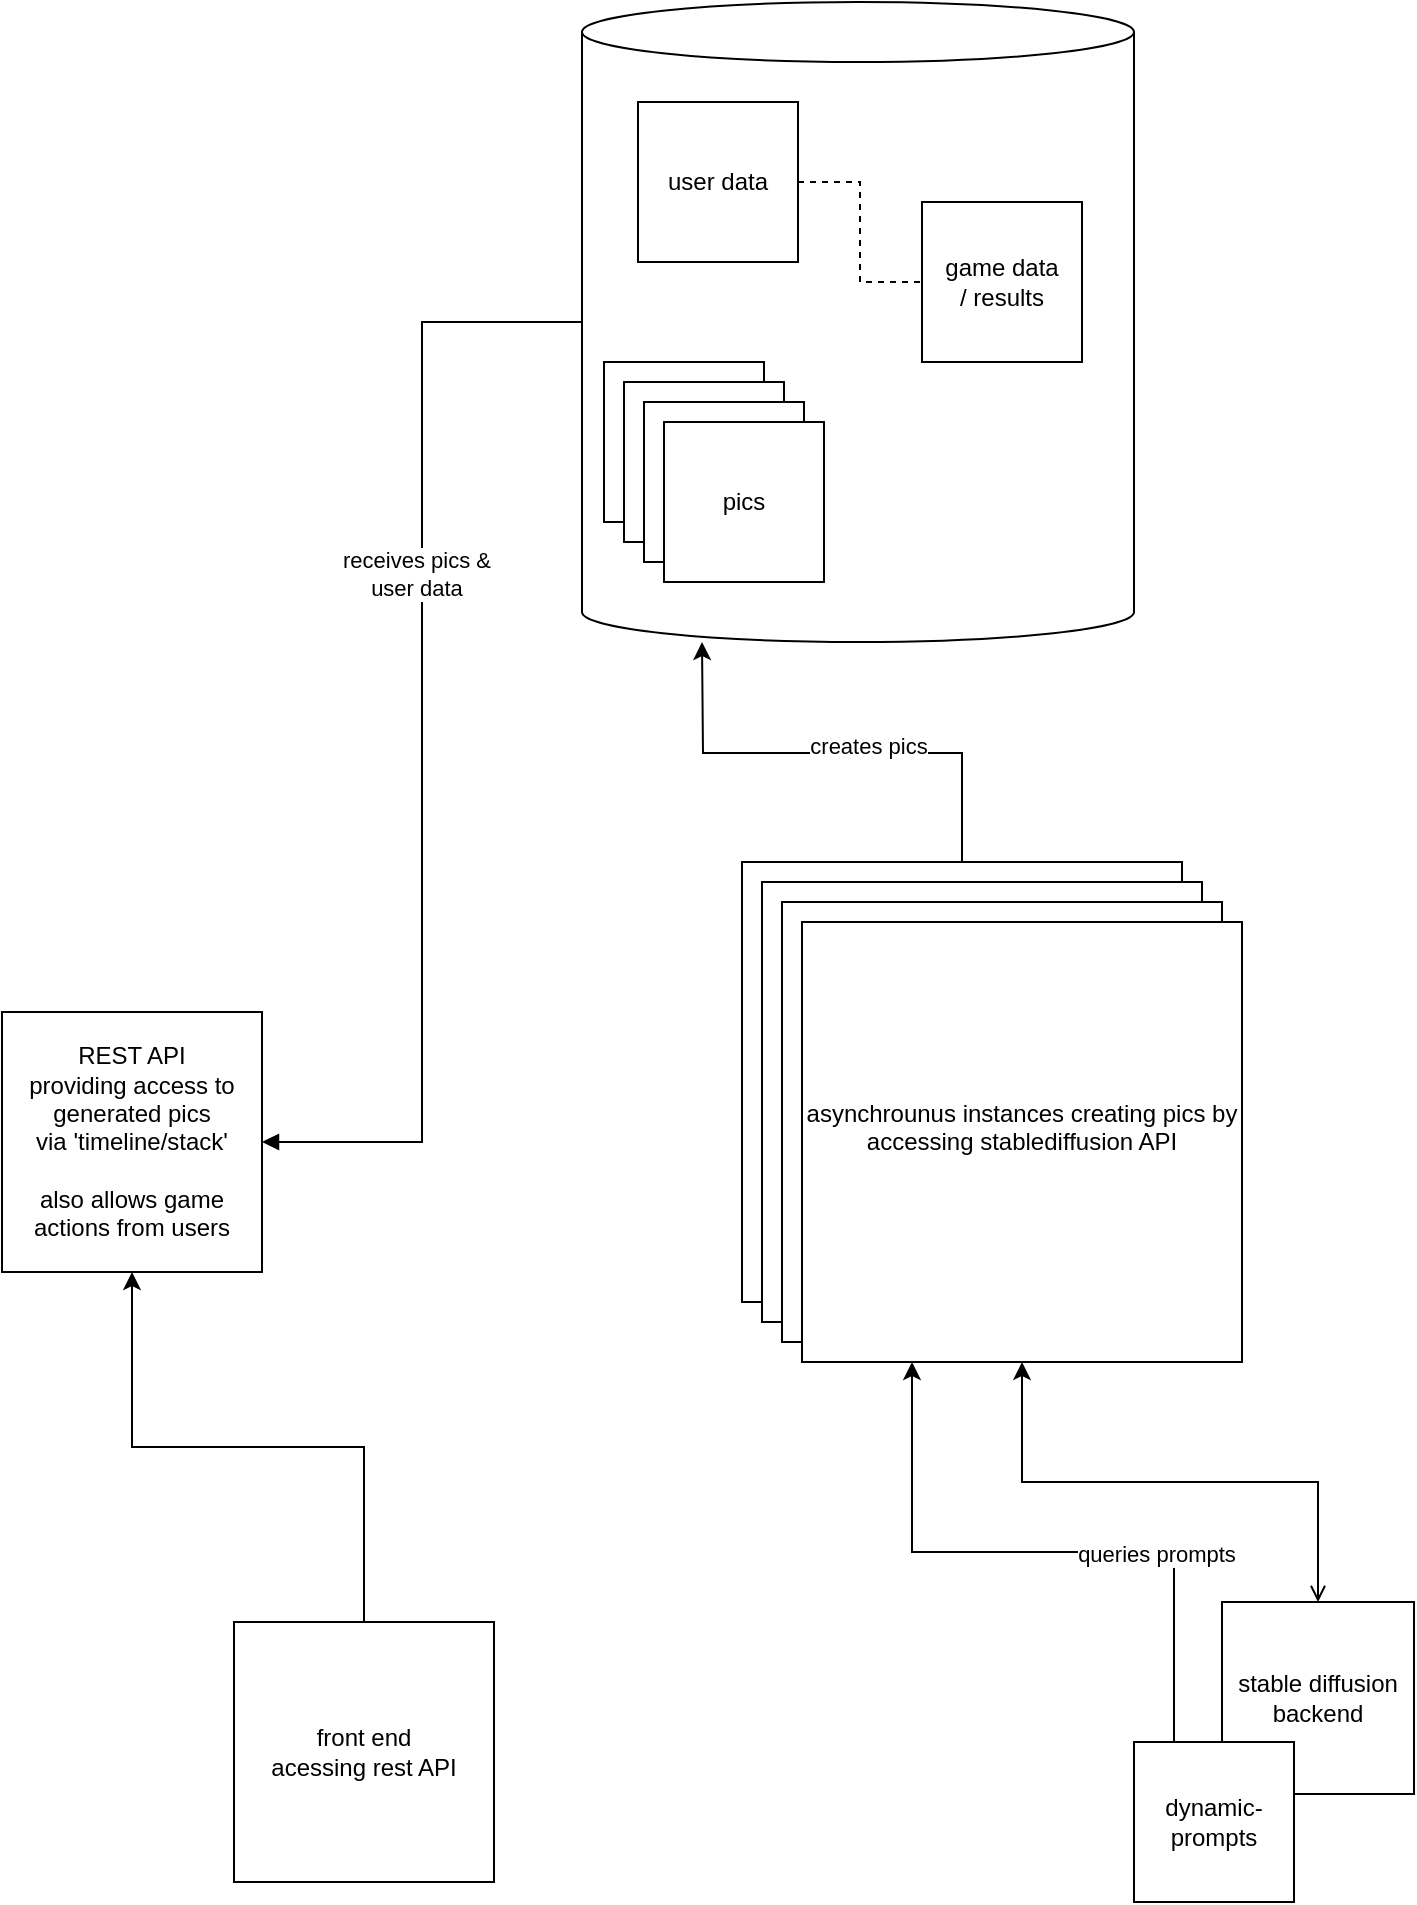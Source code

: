 <mxfile version="19.0.3" type="device" pages="3"><diagram id="g-ZXDKWnaUF0QWk5HJ0c" name="architecture"><mxGraphModel dx="1185" dy="754" grid="1" gridSize="10" guides="1" tooltips="1" connect="1" arrows="1" fold="1" page="1" pageScale="1" pageWidth="827" pageHeight="1169" math="0" shadow="0"><root><mxCell id="0"/><mxCell id="1" parent="0"/><mxCell id="LFQywxk9ad0xt5aO6rRT-7" style="edgeStyle=orthogonalEdgeStyle;rounded=0;orthogonalLoop=1;jettySize=auto;html=1;exitX=0.5;exitY=0;exitDx=0;exitDy=0;entryX=0.5;entryY=1;entryDx=0;entryDy=0;" edge="1" parent="1" source="LFQywxk9ad0xt5aO6rRT-1"><mxGeometry relative="1" as="geometry"><mxPoint x="414" y="430" as="targetPoint"/></mxGeometry></mxCell><mxCell id="LFQywxk9ad0xt5aO6rRT-12" value="creates pics" style="edgeLabel;html=1;align=center;verticalAlign=middle;resizable=0;points=[];" vertex="1" connectable="0" parent="LFQywxk9ad0xt5aO6rRT-7"><mxGeometry x="-0.147" y="-4" relative="1" as="geometry"><mxPoint as="offset"/></mxGeometry></mxCell><mxCell id="LFQywxk9ad0xt5aO6rRT-1" value="" style="whiteSpace=wrap;html=1;aspect=fixed;" vertex="1" parent="1"><mxGeometry x="434" y="540" width="220" height="220" as="geometry"/></mxCell><mxCell id="LFQywxk9ad0xt5aO6rRT-2" value="" style="whiteSpace=wrap;html=1;aspect=fixed;" vertex="1" parent="1"><mxGeometry x="444" y="550" width="220" height="220" as="geometry"/></mxCell><mxCell id="LFQywxk9ad0xt5aO6rRT-3" value="" style="whiteSpace=wrap;html=1;aspect=fixed;" vertex="1" parent="1"><mxGeometry x="454" y="560" width="220" height="220" as="geometry"/></mxCell><mxCell id="LFQywxk9ad0xt5aO6rRT-4" value="asynchrounus instances creating pics by accessing stablediffusion API&lt;br&gt;&lt;br&gt;" style="whiteSpace=wrap;html=1;aspect=fixed;" vertex="1" parent="1"><mxGeometry x="464" y="570" width="220" height="220" as="geometry"/></mxCell><mxCell id="LFQywxk9ad0xt5aO6rRT-6" style="edgeStyle=orthogonalEdgeStyle;rounded=0;orthogonalLoop=1;jettySize=auto;html=1;entryX=0;entryY=0.5;entryDx=0;entryDy=0;entryPerimeter=0;startArrow=block;startFill=1;endArrow=none;endFill=0;" edge="1" parent="1" source="LFQywxk9ad0xt5aO6rRT-5" target="LFQywxk9ad0xt5aO6rRT-13"><mxGeometry relative="1" as="geometry"><mxPoint x="254" y="450" as="targetPoint"/></mxGeometry></mxCell><mxCell id="LFQywxk9ad0xt5aO6rRT-28" value="receives pics &amp;amp;&lt;br&gt;user data" style="edgeLabel;html=1;align=center;verticalAlign=middle;resizable=0;points=[];" vertex="1" connectable="0" parent="LFQywxk9ad0xt5aO6rRT-6"><mxGeometry x="0.277" y="3" relative="1" as="geometry"><mxPoint as="offset"/></mxGeometry></mxCell><mxCell id="LFQywxk9ad0xt5aO6rRT-5" value="REST API&lt;br&gt;providing access to generated pics&lt;br&gt;via 'timeline/stack'&lt;br&gt;&lt;br&gt;also allows game actions from users" style="whiteSpace=wrap;html=1;aspect=fixed;" vertex="1" parent="1"><mxGeometry x="64" y="615" width="130" height="130" as="geometry"/></mxCell><mxCell id="LFQywxk9ad0xt5aO6rRT-13" value="" style="shape=cylinder3;whiteSpace=wrap;html=1;boundedLbl=1;backgroundOutline=1;size=15;" vertex="1" parent="1"><mxGeometry x="354" y="110" width="276" height="320" as="geometry"/></mxCell><mxCell id="LFQywxk9ad0xt5aO6rRT-14" value="" style="whiteSpace=wrap;html=1;aspect=fixed;" vertex="1" parent="1"><mxGeometry x="365" y="290" width="80" height="80" as="geometry"/></mxCell><mxCell id="LFQywxk9ad0xt5aO6rRT-15" value="" style="whiteSpace=wrap;html=1;aspect=fixed;" vertex="1" parent="1"><mxGeometry x="375" y="300" width="80" height="80" as="geometry"/></mxCell><mxCell id="LFQywxk9ad0xt5aO6rRT-16" value="" style="whiteSpace=wrap;html=1;aspect=fixed;" vertex="1" parent="1"><mxGeometry x="385" y="310" width="80" height="80" as="geometry"/></mxCell><mxCell id="LFQywxk9ad0xt5aO6rRT-17" value="pics" style="whiteSpace=wrap;html=1;aspect=fixed;" vertex="1" parent="1"><mxGeometry x="395" y="320" width="80" height="80" as="geometry"/></mxCell><mxCell id="LFQywxk9ad0xt5aO6rRT-21" style="edgeStyle=orthogonalEdgeStyle;rounded=0;orthogonalLoop=1;jettySize=auto;html=1;entryX=0.5;entryY=1;entryDx=0;entryDy=0;startArrow=open;startFill=0;endArrow=classic;endFill=1;" edge="1" parent="1" source="LFQywxk9ad0xt5aO6rRT-20" target="LFQywxk9ad0xt5aO6rRT-4"><mxGeometry relative="1" as="geometry"/></mxCell><mxCell id="LFQywxk9ad0xt5aO6rRT-20" value="stable diffusion backend" style="whiteSpace=wrap;html=1;aspect=fixed;" vertex="1" parent="1"><mxGeometry x="674" y="910" width="96" height="96" as="geometry"/></mxCell><mxCell id="LFQywxk9ad0xt5aO6rRT-25" style="edgeStyle=orthogonalEdgeStyle;rounded=0;orthogonalLoop=1;jettySize=auto;html=1;entryX=0.25;entryY=1;entryDx=0;entryDy=0;startArrow=none;startFill=0;endArrow=classic;endFill=1;exitX=0.25;exitY=0;exitDx=0;exitDy=0;" edge="1" parent="1" source="LFQywxk9ad0xt5aO6rRT-24" target="LFQywxk9ad0xt5aO6rRT-4"><mxGeometry relative="1" as="geometry"/></mxCell><mxCell id="LFQywxk9ad0xt5aO6rRT-26" value="queries prompts" style="edgeLabel;html=1;align=center;verticalAlign=middle;resizable=0;points=[];" vertex="1" connectable="0" parent="LFQywxk9ad0xt5aO6rRT-25"><mxGeometry x="-0.353" y="1" relative="1" as="geometry"><mxPoint as="offset"/></mxGeometry></mxCell><mxCell id="LFQywxk9ad0xt5aO6rRT-24" value="dynamic-prompts" style="whiteSpace=wrap;html=1;aspect=fixed;" vertex="1" parent="1"><mxGeometry x="630" y="980" width="80" height="80" as="geometry"/></mxCell><mxCell id="LFQywxk9ad0xt5aO6rRT-32" style="edgeStyle=orthogonalEdgeStyle;rounded=0;orthogonalLoop=1;jettySize=auto;html=1;entryX=0;entryY=0.5;entryDx=0;entryDy=0;startArrow=none;startFill=0;endArrow=none;endFill=0;dashed=1;" edge="1" parent="1" source="LFQywxk9ad0xt5aO6rRT-27" target="LFQywxk9ad0xt5aO6rRT-31"><mxGeometry relative="1" as="geometry"/></mxCell><mxCell id="LFQywxk9ad0xt5aO6rRT-27" value="user data" style="whiteSpace=wrap;html=1;aspect=fixed;" vertex="1" parent="1"><mxGeometry x="382" y="160" width="80" height="80" as="geometry"/></mxCell><mxCell id="LFQywxk9ad0xt5aO6rRT-30" style="edgeStyle=orthogonalEdgeStyle;rounded=0;orthogonalLoop=1;jettySize=auto;html=1;entryX=0.5;entryY=1;entryDx=0;entryDy=0;startArrow=none;startFill=0;endArrow=classic;endFill=1;" edge="1" parent="1" source="LFQywxk9ad0xt5aO6rRT-29" target="LFQywxk9ad0xt5aO6rRT-5"><mxGeometry relative="1" as="geometry"/></mxCell><mxCell id="LFQywxk9ad0xt5aO6rRT-29" value="front end&lt;br&gt;acessing rest API" style="whiteSpace=wrap;html=1;aspect=fixed;" vertex="1" parent="1"><mxGeometry x="180" y="920" width="130" height="130" as="geometry"/></mxCell><mxCell id="LFQywxk9ad0xt5aO6rRT-31" value="game data&lt;br&gt;/ results" style="whiteSpace=wrap;html=1;aspect=fixed;" vertex="1" parent="1"><mxGeometry x="524" y="210" width="80" height="80" as="geometry"/></mxCell></root></mxGraphModel></diagram><diagram id="WKnJihntGuok0lzv449q" name="gamemodes"><mxGraphModel dx="2249" dy="905" grid="1" gridSize="10" guides="1" tooltips="1" connect="1" arrows="1" fold="1" page="1" pageScale="1" pageWidth="827" pageHeight="1169" math="0" shadow="0"><root><mxCell id="0"/><mxCell id="1" parent="0"/><mxCell id="xZoYG4QqxxobNsOXMixJ-1" value="LIMIT_MATCH" style="rounded=0;whiteSpace=wrap;html=1;fillColor=#fa6800;fontColor=#000000;strokeColor=#C73500;" parent="1" vertex="1"><mxGeometry x="-590" y="90" width="120" height="60" as="geometry"/></mxCell><mxCell id="xZoYG4QqxxobNsOXMixJ-2" value="TIMED_MATCH" style="rounded=0;whiteSpace=wrap;html=1;fillColor=#e3c800;fontColor=#000000;strokeColor=#B09500;" parent="1" vertex="1"><mxGeometry x="430" y="1025" width="120" height="60" as="geometry"/></mxCell><mxCell id="xZoYG4QqxxobNsOXMixJ-3" value="RAW_MATCH" style="rounded=0;whiteSpace=wrap;html=1;fillColor=#1ba1e2;fontColor=#ffffff;strokeColor=#006EAF;" parent="1" vertex="1"><mxGeometry x="440" y="190" width="120" height="60" as="geometry"/></mxCell><mxCell id="xZoYG4QqxxobNsOXMixJ-5" value="&lt;font style=&quot;font-size: 46px;&quot;&gt;HOME&lt;/font&gt;" style="rounded=0;whiteSpace=wrap;html=1;" parent="1" vertex="1"><mxGeometry x="-260" y="620" width="240" height="410" as="geometry"/></mxCell><mxCell id="xZoYG4QqxxobNsOXMixJ-6" value="" style="rounded=1;whiteSpace=wrap;html=1;" parent="1" vertex="1"><mxGeometry x="-260" y="990" width="240" height="40" as="geometry"/></mxCell><mxCell id="xZoYG4QqxxobNsOXMixJ-52" style="edgeStyle=orthogonalEdgeStyle;rounded=0;orthogonalLoop=1;jettySize=auto;html=1;exitX=1;exitY=0.5;exitDx=0;exitDy=0;entryX=-0.001;entryY=0.557;entryDx=0;entryDy=0;entryPerimeter=0;curved=1;fillColor=#1ba1e2;strokeColor=#006EAF;" parent="1" source="xZoYG4QqxxobNsOXMixJ-11" target="xZoYG4QqxxobNsOXMixJ-16" edge="1"><mxGeometry relative="1" as="geometry"/></mxCell><mxCell id="xZoYG4QqxxobNsOXMixJ-7" value="" style="ellipse;whiteSpace=wrap;html=1;" parent="1" vertex="1"><mxGeometry x="-170" y="970" width="60" height="60" as="geometry"/></mxCell><mxCell id="xZoYG4QqxxobNsOXMixJ-78" style="edgeStyle=orthogonalEdgeStyle;curved=1;rounded=0;orthogonalLoop=1;jettySize=auto;html=1;exitX=0;exitY=0.5;exitDx=0;exitDy=0;fontSize=46;fillColor=#fa6800;strokeColor=#C73500;" parent="1" source="xZoYG4QqxxobNsOXMixJ-8" target="xZoYG4QqxxobNsOXMixJ-70" edge="1"><mxGeometry relative="1" as="geometry"/></mxCell><mxCell id="xZoYG4QqxxobNsOXMixJ-8" value="" style="rounded=0;whiteSpace=wrap;html=1;" parent="1" vertex="1"><mxGeometry x="-250" y="995" width="30" height="30" as="geometry"/></mxCell><mxCell id="xZoYG4QqxxobNsOXMixJ-9" value="" style="rounded=0;whiteSpace=wrap;html=1;" parent="1" vertex="1"><mxGeometry x="-211.5" y="995" width="30" height="30" as="geometry"/></mxCell><mxCell id="xZoYG4QqxxobNsOXMixJ-77" style="edgeStyle=orthogonalEdgeStyle;curved=1;rounded=0;orthogonalLoop=1;jettySize=auto;html=1;exitX=0.75;exitY=1;exitDx=0;exitDy=0;fillColor=#e3c800;strokeColor=#B09500;" parent="1" source="xZoYG4QqxxobNsOXMixJ-10" target="xZoYG4QqxxobNsOXMixJ-53" edge="1"><mxGeometry relative="1" as="geometry"/></mxCell><mxCell id="xZoYG4QqxxobNsOXMixJ-10" value="" style="rounded=0;whiteSpace=wrap;html=1;" parent="1" vertex="1"><mxGeometry x="-100" y="995" width="30" height="30" as="geometry"/></mxCell><mxCell id="xZoYG4QqxxobNsOXMixJ-11" value="" style="rounded=0;whiteSpace=wrap;html=1;" parent="1" vertex="1"><mxGeometry x="-61.5" y="995" width="30" height="30" as="geometry"/></mxCell><mxCell id="xZoYG4QqxxobNsOXMixJ-23" value="" style="group;fillColor=none;fontColor=#ffffff;strokeColor=default;" parent="1" vertex="1" connectable="0"><mxGeometry x="380" y="310" width="240" height="410" as="geometry"/></mxCell><mxCell id="xZoYG4QqxxobNsOXMixJ-16" value="" style="rounded=0;whiteSpace=wrap;html=1;" parent="xZoYG4QqxxobNsOXMixJ-23" vertex="1"><mxGeometry width="240" height="410" as="geometry"/></mxCell><mxCell id="xZoYG4QqxxobNsOXMixJ-17" value="" style="rounded=1;whiteSpace=wrap;html=1;strokeColor=#110AF0;" parent="xZoYG4QqxxobNsOXMixJ-23" vertex="1"><mxGeometry y="370" width="240" height="40" as="geometry"/></mxCell><mxCell id="xZoYG4QqxxobNsOXMixJ-18" value="" style="ellipse;whiteSpace=wrap;html=1;" parent="xZoYG4QqxxobNsOXMixJ-23" vertex="1"><mxGeometry x="90" y="350" width="60" height="60" as="geometry"/></mxCell><mxCell id="xZoYG4QqxxobNsOXMixJ-19" value="" style="rounded=0;whiteSpace=wrap;html=1;" parent="xZoYG4QqxxobNsOXMixJ-23" vertex="1"><mxGeometry x="10" y="375" width="30" height="30" as="geometry"/></mxCell><mxCell id="xZoYG4QqxxobNsOXMixJ-20" value="" style="rounded=0;whiteSpace=wrap;html=1;" parent="xZoYG4QqxxobNsOXMixJ-23" vertex="1"><mxGeometry x="48.5" y="375" width="30" height="30" as="geometry"/></mxCell><mxCell id="xZoYG4QqxxobNsOXMixJ-21" value="" style="rounded=0;whiteSpace=wrap;html=1;" parent="xZoYG4QqxxobNsOXMixJ-23" vertex="1"><mxGeometry x="160" y="375" width="30" height="30" as="geometry"/></mxCell><mxCell id="xZoYG4QqxxobNsOXMixJ-22" value="" style="rounded=0;whiteSpace=wrap;html=1;" parent="xZoYG4QqxxobNsOXMixJ-23" vertex="1"><mxGeometry x="198.5" y="375" width="30" height="30" as="geometry"/></mxCell><mxCell id="xZoYG4QqxxobNsOXMixJ-24" value="" style="group" parent="xZoYG4QqxxobNsOXMixJ-23" vertex="1" connectable="0"><mxGeometry x="10" y="10" width="218.5" height="200" as="geometry"/></mxCell><mxCell id="xZoYG4QqxxobNsOXMixJ-13" value="" style="whiteSpace=wrap;html=1;aspect=fixed;strokeColor=#840AF0;" parent="xZoYG4QqxxobNsOXMixJ-24" vertex="1"><mxGeometry x="63.5" y="22.5" width="155" height="155" as="geometry"/></mxCell><mxCell id="xZoYG4QqxxobNsOXMixJ-14" value="" style="whiteSpace=wrap;html=1;aspect=fixed;" parent="xZoYG4QqxxobNsOXMixJ-24" vertex="1"><mxGeometry y="22.5" width="155" height="155" as="geometry"/></mxCell><mxCell id="xZoYG4QqxxobNsOXMixJ-15" value="" style="whiteSpace=wrap;html=1;aspect=fixed;strokeColor=#16F016;" parent="xZoYG4QqxxobNsOXMixJ-24" vertex="1"><mxGeometry x="10" width="200" height="200" as="geometry"/></mxCell><mxCell id="xZoYG4QqxxobNsOXMixJ-25" value="" style="rounded=0;whiteSpace=wrap;html=1;strokeColor=#F03B2E;" parent="xZoYG4QqxxobNsOXMixJ-23" vertex="1"><mxGeometry x="7.5" y="230" width="225" height="110" as="geometry"/></mxCell><mxCell id="xZoYG4QqxxobNsOXMixJ-26" value="" style="shape=flexArrow;endArrow=classic;html=1;rounded=0;" parent="xZoYG4QqxxobNsOXMixJ-23" edge="1"><mxGeometry width="50" height="50" relative="1" as="geometry"><mxPoint x="120.08" y="300" as="sourcePoint"/><mxPoint x="119.83" y="330" as="targetPoint"/></mxGeometry></mxCell><mxCell id="xZoYG4QqxxobNsOXMixJ-31" value="Feuer" style="rounded=1;whiteSpace=wrap;html=1;strokeColor=#110AF0;" parent="xZoYG4QqxxobNsOXMixJ-23" vertex="1"><mxGeometry x="20" y="245" width="40" height="20" as="geometry"/></mxCell><mxCell id="xZoYG4QqxxobNsOXMixJ-47" value="Qualm" style="rounded=1;whiteSpace=wrap;html=1;strokeColor=#110AF0;" parent="xZoYG4QqxxobNsOXMixJ-23" vertex="1"><mxGeometry x="70" y="245" width="40" height="20" as="geometry"/></mxCell><mxCell id="xZoYG4QqxxobNsOXMixJ-48" value="Brand" style="rounded=1;whiteSpace=wrap;html=1;strokeColor=#110AF0;" parent="xZoYG4QqxxobNsOXMixJ-23" vertex="1"><mxGeometry x="120" y="245" width="40" height="20" as="geometry"/></mxCell><mxCell id="xZoYG4QqxxobNsOXMixJ-49" value="Baum" style="rounded=1;whiteSpace=wrap;html=1;strokeColor=#110AF0;" parent="xZoYG4QqxxobNsOXMixJ-23" vertex="1"><mxGeometry x="170" y="245" width="40" height="20" as="geometry"/></mxCell><mxCell id="xZoYG4QqxxobNsOXMixJ-50" value="Draußen" style="rounded=1;whiteSpace=wrap;html=1;strokeColor=#110AF0;" parent="xZoYG4QqxxobNsOXMixJ-23" vertex="1"><mxGeometry x="20" y="275" width="50" height="20" as="geometry"/></mxCell><mxCell id="xZoYG4QqxxobNsOXMixJ-51" value="Nacht" style="rounded=1;whiteSpace=wrap;html=1;strokeColor=#110AF0;" parent="xZoYG4QqxxobNsOXMixJ-23" vertex="1"><mxGeometry x="80" y="275" width="40" height="20" as="geometry"/></mxCell><mxCell id="xZoYG4QqxxobNsOXMixJ-27" value="Menu bar" style="text;html=1;align=center;verticalAlign=middle;resizable=0;points=[];autosize=1;strokeColor=#001DBC;fillColor=#0050ef;fontColor=#ffffff;" parent="1" vertex="1"><mxGeometry x="254" y="720" width="70" height="20" as="geometry"/></mxCell><mxCell id="xZoYG4QqxxobNsOXMixJ-28" value="zu matchendes pic" style="text;html=1;align=center;verticalAlign=middle;resizable=0;points=[];autosize=1;strokeColor=#005700;fillColor=#008a00;fontColor=#ffffff;" parent="1" vertex="1"><mxGeometry x="260" y="410" width="120" height="20" as="geometry"/></mxCell><mxCell id="xZoYG4QqxxobNsOXMixJ-29" value="nächstes pic" style="text;html=1;align=center;verticalAlign=middle;resizable=0;points=[];autosize=1;strokeColor=#3700CC;fillColor=#6a00ff;fontColor=#ffffff;" parent="1" vertex="1"><mxGeometry x="640" y="360" width="80" height="20" as="geometry"/></mxCell><mxCell id="xZoYG4QqxxobNsOXMixJ-30" value="box zum extenden mit&lt;br&gt;prompt key words zum&amp;nbsp;&lt;br&gt;auswählen" style="text;html=1;align=center;verticalAlign=middle;resizable=0;points=[];autosize=1;strokeColor=#6F0000;fillColor=#a20025;fontColor=#ffffff;" parent="1" vertex="1"><mxGeometry x="210" y="580" width="140" height="50" as="geometry"/></mxCell><mxCell id="xZoYG4QqxxobNsOXMixJ-60" value="" style="group" parent="1" vertex="1" connectable="0"><mxGeometry x="350" y="1169" width="240" height="410" as="geometry"/></mxCell><mxCell id="xZoYG4QqxxobNsOXMixJ-53" value="" style="rounded=0;whiteSpace=wrap;html=1;" parent="xZoYG4QqxxobNsOXMixJ-60" vertex="1"><mxGeometry width="240" height="410" as="geometry"/></mxCell><mxCell id="xZoYG4QqxxobNsOXMixJ-54" value="" style="rounded=1;whiteSpace=wrap;html=1;" parent="xZoYG4QqxxobNsOXMixJ-60" vertex="1"><mxGeometry y="370" width="240" height="40" as="geometry"/></mxCell><mxCell id="xZoYG4QqxxobNsOXMixJ-55" value="" style="ellipse;whiteSpace=wrap;html=1;" parent="xZoYG4QqxxobNsOXMixJ-60" vertex="1"><mxGeometry x="90" y="350" width="60" height="60" as="geometry"/></mxCell><mxCell id="xZoYG4QqxxobNsOXMixJ-56" value="" style="rounded=0;whiteSpace=wrap;html=1;" parent="xZoYG4QqxxobNsOXMixJ-60" vertex="1"><mxGeometry x="10" y="375" width="30" height="30" as="geometry"/></mxCell><mxCell id="xZoYG4QqxxobNsOXMixJ-57" value="" style="rounded=0;whiteSpace=wrap;html=1;" parent="xZoYG4QqxxobNsOXMixJ-60" vertex="1"><mxGeometry x="48.5" y="375" width="30" height="30" as="geometry"/></mxCell><mxCell id="xZoYG4QqxxobNsOXMixJ-58" value="" style="rounded=0;whiteSpace=wrap;html=1;" parent="xZoYG4QqxxobNsOXMixJ-60" vertex="1"><mxGeometry x="160" y="375" width="30" height="30" as="geometry"/></mxCell><mxCell id="xZoYG4QqxxobNsOXMixJ-59" value="" style="rounded=0;whiteSpace=wrap;html=1;" parent="xZoYG4QqxxobNsOXMixJ-60" vertex="1"><mxGeometry x="198.5" y="375" width="30" height="30" as="geometry"/></mxCell><mxCell id="xZoYG4QqxxobNsOXMixJ-69" value="" style="group" parent="1" vertex="1" connectable="0"><mxGeometry x="-653" y="210" width="240" height="410" as="geometry"/></mxCell><mxCell id="xZoYG4QqxxobNsOXMixJ-70" value="" style="rounded=0;whiteSpace=wrap;html=1;" parent="xZoYG4QqxxobNsOXMixJ-69" vertex="1"><mxGeometry width="240" height="410" as="geometry"/></mxCell><mxCell id="xZoYG4QqxxobNsOXMixJ-71" value="" style="rounded=1;whiteSpace=wrap;html=1;" parent="xZoYG4QqxxobNsOXMixJ-69" vertex="1"><mxGeometry y="370" width="240" height="40" as="geometry"/></mxCell><mxCell id="xZoYG4QqxxobNsOXMixJ-72" value="" style="ellipse;whiteSpace=wrap;html=1;" parent="xZoYG4QqxxobNsOXMixJ-69" vertex="1"><mxGeometry x="90" y="350" width="60" height="60" as="geometry"/></mxCell><mxCell id="xZoYG4QqxxobNsOXMixJ-73" value="" style="rounded=0;whiteSpace=wrap;html=1;" parent="xZoYG4QqxxobNsOXMixJ-69" vertex="1"><mxGeometry x="10" y="375" width="30" height="30" as="geometry"/></mxCell><mxCell id="xZoYG4QqxxobNsOXMixJ-74" value="" style="rounded=0;whiteSpace=wrap;html=1;" parent="xZoYG4QqxxobNsOXMixJ-69" vertex="1"><mxGeometry x="48.5" y="375" width="30" height="30" as="geometry"/></mxCell><mxCell id="xZoYG4QqxxobNsOXMixJ-75" value="" style="rounded=0;whiteSpace=wrap;html=1;" parent="xZoYG4QqxxobNsOXMixJ-69" vertex="1"><mxGeometry x="160" y="375" width="30" height="30" as="geometry"/></mxCell><mxCell id="xZoYG4QqxxobNsOXMixJ-76" value="" style="rounded=0;whiteSpace=wrap;html=1;" parent="xZoYG4QqxxobNsOXMixJ-69" vertex="1"><mxGeometry x="198.5" y="375" width="30" height="30" as="geometry"/></mxCell></root></mxGraphModel></diagram><diagram id="cRvaQqkIUYPg1DfzE-JW" name="database-model"><mxGraphModel dx="1422" dy="905" grid="1" gridSize="10" guides="1" tooltips="1" connect="1" arrows="1" fold="1" page="1" pageScale="1" pageWidth="827" pageHeight="1169" math="0" shadow="0"><root><mxCell id="0"/><mxCell id="1" parent="0"/><mxCell id="KRawxSA2UIgPW6qzrhLd-1" value="gen_pic" style="shape=table;startSize=30;container=1;collapsible=1;childLayout=tableLayout;fixedRows=1;rowLines=0;fontStyle=1;align=center;resizeLast=1;" parent="1" vertex="1"><mxGeometry x="170" y="180" width="180" height="190" as="geometry"/></mxCell><mxCell id="KRawxSA2UIgPW6qzrhLd-2" value="" style="shape=tableRow;horizontal=0;startSize=0;swimlaneHead=0;swimlaneBody=0;fillColor=none;collapsible=0;dropTarget=0;points=[[0,0.5],[1,0.5]];portConstraint=eastwest;top=0;left=0;right=0;bottom=1;" parent="KRawxSA2UIgPW6qzrhLd-1" vertex="1"><mxGeometry y="30" width="180" height="30" as="geometry"/></mxCell><mxCell id="KRawxSA2UIgPW6qzrhLd-3" value="PK" style="shape=partialRectangle;connectable=0;fillColor=none;top=0;left=0;bottom=0;right=0;fontStyle=1;overflow=hidden;" parent="KRawxSA2UIgPW6qzrhLd-2" vertex="1"><mxGeometry width="30" height="30" as="geometry"><mxRectangle width="30" height="30" as="alternateBounds"/></mxGeometry></mxCell><mxCell id="KRawxSA2UIgPW6qzrhLd-4" value="id" style="shape=partialRectangle;connectable=0;fillColor=none;top=0;left=0;bottom=0;right=0;align=left;spacingLeft=6;fontStyle=5;overflow=hidden;" parent="KRawxSA2UIgPW6qzrhLd-2" vertex="1"><mxGeometry x="30" width="150" height="30" as="geometry"><mxRectangle width="150" height="30" as="alternateBounds"/></mxGeometry></mxCell><mxCell id="KRawxSA2UIgPW6qzrhLd-5" value="" style="shape=tableRow;horizontal=0;startSize=0;swimlaneHead=0;swimlaneBody=0;fillColor=none;collapsible=0;dropTarget=0;points=[[0,0.5],[1,0.5]];portConstraint=eastwest;top=0;left=0;right=0;bottom=0;" parent="KRawxSA2UIgPW6qzrhLd-1" vertex="1"><mxGeometry y="60" width="180" height="30" as="geometry"/></mxCell><mxCell id="KRawxSA2UIgPW6qzrhLd-6" value="" style="shape=partialRectangle;connectable=0;fillColor=none;top=0;left=0;bottom=0;right=0;editable=1;overflow=hidden;" parent="KRawxSA2UIgPW6qzrhLd-5" vertex="1"><mxGeometry width="30" height="30" as="geometry"><mxRectangle width="30" height="30" as="alternateBounds"/></mxGeometry></mxCell><mxCell id="KRawxSA2UIgPW6qzrhLd-7" value="BLOB : data" style="shape=partialRectangle;connectable=0;fillColor=none;top=0;left=0;bottom=0;right=0;align=left;spacingLeft=6;overflow=hidden;" parent="KRawxSA2UIgPW6qzrhLd-5" vertex="1"><mxGeometry x="30" width="150" height="30" as="geometry"><mxRectangle width="150" height="30" as="alternateBounds"/></mxGeometry></mxCell><mxCell id="KRawxSA2UIgPW6qzrhLd-8" value="" style="shape=tableRow;horizontal=0;startSize=0;swimlaneHead=0;swimlaneBody=0;fillColor=none;collapsible=0;dropTarget=0;points=[[0,0.5],[1,0.5]];portConstraint=eastwest;top=0;left=0;right=0;bottom=0;" parent="KRawxSA2UIgPW6qzrhLd-1" vertex="1"><mxGeometry y="90" width="180" height="30" as="geometry"/></mxCell><mxCell id="KRawxSA2UIgPW6qzrhLd-9" value="" style="shape=partialRectangle;connectable=0;fillColor=none;top=0;left=0;bottom=0;right=0;editable=1;overflow=hidden;" parent="KRawxSA2UIgPW6qzrhLd-8" vertex="1"><mxGeometry width="30" height="30" as="geometry"><mxRectangle width="30" height="30" as="alternateBounds"/></mxGeometry></mxCell><mxCell id="KRawxSA2UIgPW6qzrhLd-10" value="LONG : " style="shape=partialRectangle;connectable=0;fillColor=none;top=0;left=0;bottom=0;right=0;align=left;spacingLeft=6;overflow=hidden;" parent="KRawxSA2UIgPW6qzrhLd-8" vertex="1"><mxGeometry x="30" width="150" height="30" as="geometry"><mxRectangle width="150" height="30" as="alternateBounds"/></mxGeometry></mxCell><mxCell id="KRawxSA2UIgPW6qzrhLd-11" value="" style="shape=tableRow;horizontal=0;startSize=0;swimlaneHead=0;swimlaneBody=0;fillColor=none;collapsible=0;dropTarget=0;points=[[0,0.5],[1,0.5]];portConstraint=eastwest;top=0;left=0;right=0;bottom=0;" parent="KRawxSA2UIgPW6qzrhLd-1" vertex="1"><mxGeometry y="120" width="180" height="30" as="geometry"/></mxCell><mxCell id="KRawxSA2UIgPW6qzrhLd-12" value="" style="shape=partialRectangle;connectable=0;fillColor=none;top=0;left=0;bottom=0;right=0;editable=1;overflow=hidden;" parent="KRawxSA2UIgPW6qzrhLd-11" vertex="1"><mxGeometry width="30" height="30" as="geometry"><mxRectangle width="30" height="30" as="alternateBounds"/></mxGeometry></mxCell><mxCell id="KRawxSA2UIgPW6qzrhLd-13" value="INTEGER : height" style="shape=partialRectangle;connectable=0;fillColor=none;top=0;left=0;bottom=0;right=0;align=left;spacingLeft=6;overflow=hidden;" parent="KRawxSA2UIgPW6qzrhLd-11" vertex="1"><mxGeometry x="30" width="150" height="30" as="geometry"><mxRectangle width="150" height="30" as="alternateBounds"/></mxGeometry></mxCell><mxCell id="KRawxSA2UIgPW6qzrhLd-14" value="" style="shape=tableRow;horizontal=0;startSize=0;swimlaneHead=0;swimlaneBody=0;fillColor=none;collapsible=0;dropTarget=0;points=[[0,0.5],[1,0.5]];portConstraint=eastwest;top=0;left=0;right=0;bottom=0;" parent="KRawxSA2UIgPW6qzrhLd-1" vertex="1"><mxGeometry y="150" width="180" height="30" as="geometry"/></mxCell><mxCell id="KRawxSA2UIgPW6qzrhLd-15" value="" style="shape=partialRectangle;connectable=0;fillColor=none;top=0;left=0;bottom=0;right=0;editable=1;overflow=hidden;" parent="KRawxSA2UIgPW6qzrhLd-14" vertex="1"><mxGeometry width="30" height="30" as="geometry"><mxRectangle width="30" height="30" as="alternateBounds"/></mxGeometry></mxCell><mxCell id="KRawxSA2UIgPW6qzrhLd-16" value="INTEGER : width" style="shape=partialRectangle;connectable=0;fillColor=none;top=0;left=0;bottom=0;right=0;align=left;spacingLeft=6;overflow=hidden;" parent="KRawxSA2UIgPW6qzrhLd-14" vertex="1"><mxGeometry x="30" width="150" height="30" as="geometry"><mxRectangle width="150" height="30" as="alternateBounds"/></mxGeometry></mxCell><mxCell id="7fuGQ14Nxdj5nPGkVv8--1" value="gen_pic" style="shape=table;startSize=30;container=1;collapsible=1;childLayout=tableLayout;fixedRows=1;rowLines=0;fontStyle=1;align=center;resizeLast=1;" parent="1" vertex="1"><mxGeometry x="570" y="370" width="180" height="190" as="geometry"/></mxCell><mxCell id="7fuGQ14Nxdj5nPGkVv8--2" value="" style="shape=tableRow;horizontal=0;startSize=0;swimlaneHead=0;swimlaneBody=0;fillColor=none;collapsible=0;dropTarget=0;points=[[0,0.5],[1,0.5]];portConstraint=eastwest;top=0;left=0;right=0;bottom=1;" parent="7fuGQ14Nxdj5nPGkVv8--1" vertex="1"><mxGeometry y="30" width="180" height="30" as="geometry"/></mxCell><mxCell id="7fuGQ14Nxdj5nPGkVv8--3" value="PK" style="shape=partialRectangle;connectable=0;fillColor=none;top=0;left=0;bottom=0;right=0;fontStyle=1;overflow=hidden;" parent="7fuGQ14Nxdj5nPGkVv8--2" vertex="1"><mxGeometry width="30" height="30" as="geometry"><mxRectangle width="30" height="30" as="alternateBounds"/></mxGeometry></mxCell><mxCell id="7fuGQ14Nxdj5nPGkVv8--4" value="id" style="shape=partialRectangle;connectable=0;fillColor=none;top=0;left=0;bottom=0;right=0;align=left;spacingLeft=6;fontStyle=5;overflow=hidden;" parent="7fuGQ14Nxdj5nPGkVv8--2" vertex="1"><mxGeometry x="30" width="150" height="30" as="geometry"><mxRectangle width="150" height="30" as="alternateBounds"/></mxGeometry></mxCell><mxCell id="7fuGQ14Nxdj5nPGkVv8--5" value="" style="shape=tableRow;horizontal=0;startSize=0;swimlaneHead=0;swimlaneBody=0;fillColor=none;collapsible=0;dropTarget=0;points=[[0,0.5],[1,0.5]];portConstraint=eastwest;top=0;left=0;right=0;bottom=0;" parent="7fuGQ14Nxdj5nPGkVv8--1" vertex="1"><mxGeometry y="60" width="180" height="30" as="geometry"/></mxCell><mxCell id="7fuGQ14Nxdj5nPGkVv8--6" value="" style="shape=partialRectangle;connectable=0;fillColor=none;top=0;left=0;bottom=0;right=0;editable=1;overflow=hidden;" parent="7fuGQ14Nxdj5nPGkVv8--5" vertex="1"><mxGeometry width="30" height="30" as="geometry"><mxRectangle width="30" height="30" as="alternateBounds"/></mxGeometry></mxCell><mxCell id="7fuGQ14Nxdj5nPGkVv8--7" value="BLOB : data" style="shape=partialRectangle;connectable=0;fillColor=none;top=0;left=0;bottom=0;right=0;align=left;spacingLeft=6;overflow=hidden;" parent="7fuGQ14Nxdj5nPGkVv8--5" vertex="1"><mxGeometry x="30" width="150" height="30" as="geometry"><mxRectangle width="150" height="30" as="alternateBounds"/></mxGeometry></mxCell><mxCell id="7fuGQ14Nxdj5nPGkVv8--8" value="" style="shape=tableRow;horizontal=0;startSize=0;swimlaneHead=0;swimlaneBody=0;fillColor=none;collapsible=0;dropTarget=0;points=[[0,0.5],[1,0.5]];portConstraint=eastwest;top=0;left=0;right=0;bottom=0;" parent="7fuGQ14Nxdj5nPGkVv8--1" vertex="1"><mxGeometry y="90" width="180" height="30" as="geometry"/></mxCell><mxCell id="7fuGQ14Nxdj5nPGkVv8--9" value="" style="shape=partialRectangle;connectable=0;fillColor=none;top=0;left=0;bottom=0;right=0;editable=1;overflow=hidden;" parent="7fuGQ14Nxdj5nPGkVv8--8" vertex="1"><mxGeometry width="30" height="30" as="geometry"><mxRectangle width="30" height="30" as="alternateBounds"/></mxGeometry></mxCell><mxCell id="7fuGQ14Nxdj5nPGkVv8--10" value="LONG : " style="shape=partialRectangle;connectable=0;fillColor=none;top=0;left=0;bottom=0;right=0;align=left;spacingLeft=6;overflow=hidden;" parent="7fuGQ14Nxdj5nPGkVv8--8" vertex="1"><mxGeometry x="30" width="150" height="30" as="geometry"><mxRectangle width="150" height="30" as="alternateBounds"/></mxGeometry></mxCell><mxCell id="7fuGQ14Nxdj5nPGkVv8--11" value="" style="shape=tableRow;horizontal=0;startSize=0;swimlaneHead=0;swimlaneBody=0;fillColor=none;collapsible=0;dropTarget=0;points=[[0,0.5],[1,0.5]];portConstraint=eastwest;top=0;left=0;right=0;bottom=0;" parent="7fuGQ14Nxdj5nPGkVv8--1" vertex="1"><mxGeometry y="120" width="180" height="30" as="geometry"/></mxCell><mxCell id="7fuGQ14Nxdj5nPGkVv8--12" value="" style="shape=partialRectangle;connectable=0;fillColor=none;top=0;left=0;bottom=0;right=0;editable=1;overflow=hidden;" parent="7fuGQ14Nxdj5nPGkVv8--11" vertex="1"><mxGeometry width="30" height="30" as="geometry"><mxRectangle width="30" height="30" as="alternateBounds"/></mxGeometry></mxCell><mxCell id="7fuGQ14Nxdj5nPGkVv8--13" value="INTEGER : height" style="shape=partialRectangle;connectable=0;fillColor=none;top=0;left=0;bottom=0;right=0;align=left;spacingLeft=6;overflow=hidden;" parent="7fuGQ14Nxdj5nPGkVv8--11" vertex="1"><mxGeometry x="30" width="150" height="30" as="geometry"><mxRectangle width="150" height="30" as="alternateBounds"/></mxGeometry></mxCell><mxCell id="7fuGQ14Nxdj5nPGkVv8--14" value="" style="shape=tableRow;horizontal=0;startSize=0;swimlaneHead=0;swimlaneBody=0;fillColor=none;collapsible=0;dropTarget=0;points=[[0,0.5],[1,0.5]];portConstraint=eastwest;top=0;left=0;right=0;bottom=0;" parent="7fuGQ14Nxdj5nPGkVv8--1" vertex="1"><mxGeometry y="150" width="180" height="30" as="geometry"/></mxCell><mxCell id="7fuGQ14Nxdj5nPGkVv8--15" value="" style="shape=partialRectangle;connectable=0;fillColor=none;top=0;left=0;bottom=0;right=0;editable=1;overflow=hidden;" parent="7fuGQ14Nxdj5nPGkVv8--14" vertex="1"><mxGeometry width="30" height="30" as="geometry"><mxRectangle width="30" height="30" as="alternateBounds"/></mxGeometry></mxCell><mxCell id="7fuGQ14Nxdj5nPGkVv8--16" value="INTEGER : width" style="shape=partialRectangle;connectable=0;fillColor=none;top=0;left=0;bottom=0;right=0;align=left;spacingLeft=6;overflow=hidden;" parent="7fuGQ14Nxdj5nPGkVv8--14" vertex="1"><mxGeometry x="30" width="150" height="30" as="geometry"><mxRectangle width="150" height="30" as="alternateBounds"/></mxGeometry></mxCell><mxCell id="7fuGQ14Nxdj5nPGkVv8--17" style="edgeStyle=orthogonalEdgeStyle;rounded=0;orthogonalLoop=1;jettySize=auto;html=1;entryX=1;entryY=0.5;entryDx=0;entryDy=0;" parent="1" source="7fuGQ14Nxdj5nPGkVv8--2" target="KRawxSA2UIgPW6qzrhLd-2" edge="1"><mxGeometry relative="1" as="geometry"/></mxCell></root></mxGraphModel></diagram></mxfile>